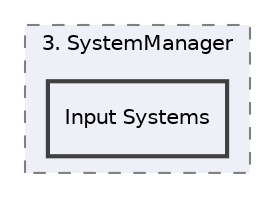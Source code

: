 digraph "GameManager/3. SystemManager/Input Systems"
{
 // LATEX_PDF_SIZE
  edge [fontname="Helvetica",fontsize="10",labelfontname="Helvetica",labelfontsize="10"];
  node [fontname="Helvetica",fontsize="10",shape=record];
  compound=true
  subgraph clusterdir_2bdb31a7249336a8253fbe94df0b2807 {
    graph [ bgcolor="#edf0f7", pencolor="grey50", style="filled,dashed,", label="3. SystemManager", fontname="Helvetica", fontsize="10", URL="dir_2bdb31a7249336a8253fbe94df0b2807.html"]
  dir_a88cbd3e266a24c98d5f68e5e4cc154d [shape=box, label="Input Systems", style="filled,bold,", fillcolor="#edf0f7", color="grey25", URL="dir_a88cbd3e266a24c98d5f68e5e4cc154d.html"];
  }
}
